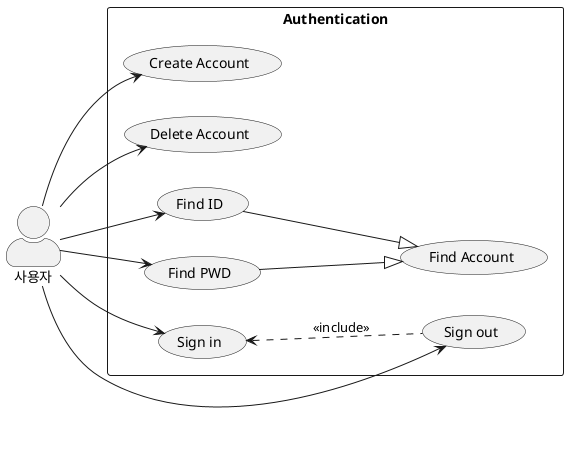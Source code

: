 @startuml authenticaion

skinparam actorStyle awesome
left to right direction

actor 사용자 as USER

rectangle Authentication {
    usecase "Create Account" as AUTH_CREATE
    usecase "Delete Account" as AUTH_DELETE

    usecase "Sign in" as AUTH_SIGN_IN
    usecase "Sign out" as AUTH_SIGN_OUT

    usecase "Find Account" as AUTH_FIND
    usecase "Find ID" as AUTH_FIND_ID
    usecase "Find PWD" as AUTH_FIND_PWD

    USER --> AUTH_CREATE
    USER --> AUTH_DELETE

    USER --> AUTH_SIGN_IN
    USER --> AUTH_SIGN_OUT
    AUTH_SIGN_IN <.. AUTH_SIGN_OUT : <<include>>

    USER --> AUTH_FIND_ID
    USER --> AUTH_FIND_PWD

    AUTH_FIND_ID --|> AUTH_FIND
    AUTH_FIND_PWD --|> AUTH_FIND
}

@enduml